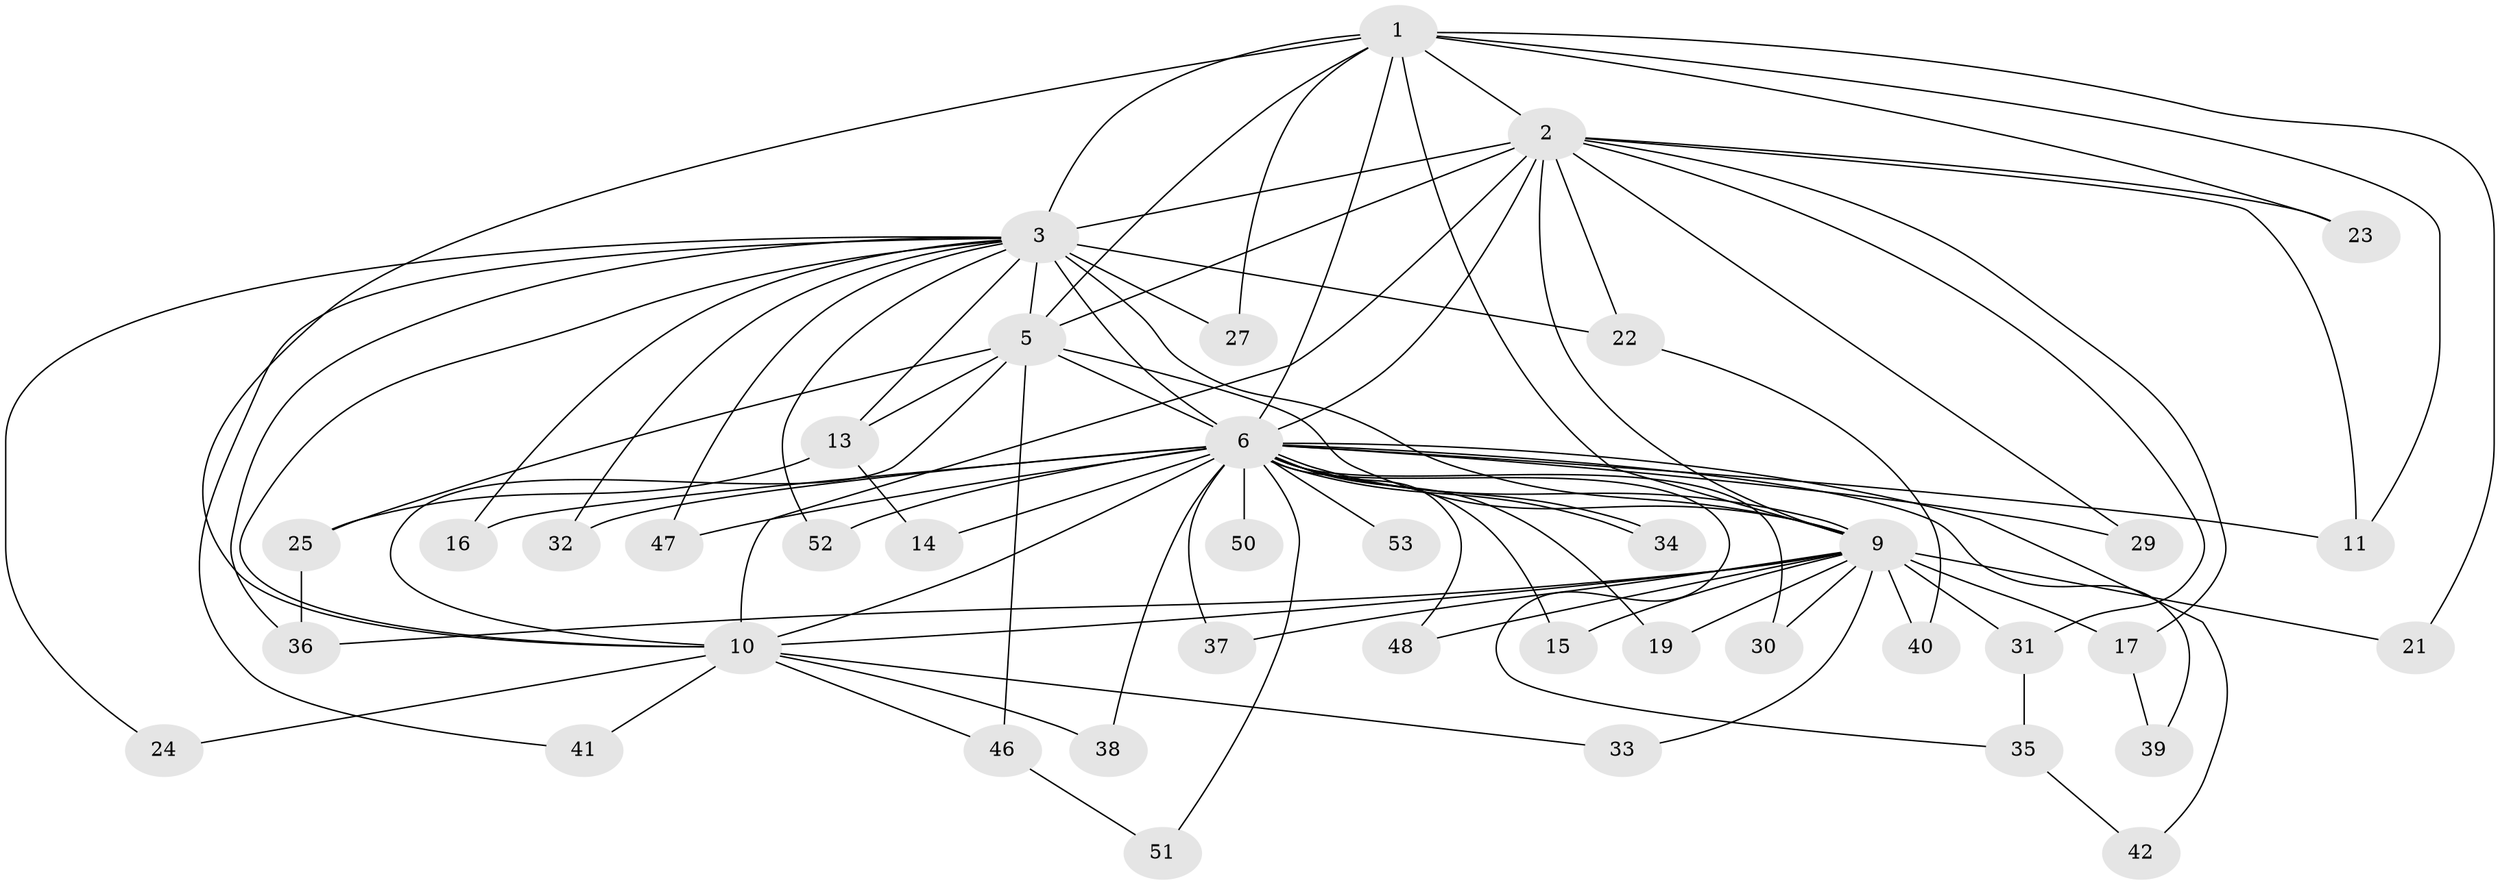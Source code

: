 // Generated by graph-tools (version 1.1) at 2025/23/03/03/25 07:23:38]
// undirected, 41 vertices, 89 edges
graph export_dot {
graph [start="1"]
  node [color=gray90,style=filled];
  1 [super="+12"];
  2 [super="+4"];
  3 [super="+7"];
  5 [super="+43"];
  6 [super="+8"];
  9 [super="+54"];
  10 [super="+18"];
  11 [super="+26"];
  13 [super="+20"];
  14;
  15;
  16;
  17 [super="+45"];
  19;
  21;
  22 [super="+28"];
  23 [super="+44"];
  24;
  25;
  27;
  29;
  30;
  31;
  32;
  33;
  34;
  35;
  36 [super="+49"];
  37;
  38;
  39;
  40;
  41;
  42;
  46;
  47;
  48;
  50;
  51;
  52;
  53;
  1 -- 2 [weight=2];
  1 -- 3 [weight=2];
  1 -- 5;
  1 -- 6 [weight=2];
  1 -- 9 [weight=2];
  1 -- 10;
  1 -- 21;
  1 -- 23;
  1 -- 27;
  1 -- 11;
  2 -- 3 [weight=4];
  2 -- 5 [weight=2];
  2 -- 6 [weight=4];
  2 -- 9 [weight=2];
  2 -- 10 [weight=2];
  2 -- 17;
  2 -- 23 [weight=2];
  2 -- 29;
  2 -- 31;
  2 -- 11;
  2 -- 22;
  3 -- 5 [weight=3];
  3 -- 6 [weight=4];
  3 -- 9 [weight=2];
  3 -- 10 [weight=2];
  3 -- 13 [weight=2];
  3 -- 16;
  3 -- 27;
  3 -- 36;
  3 -- 41;
  3 -- 32;
  3 -- 47;
  3 -- 52;
  3 -- 22;
  3 -- 24;
  5 -- 6 [weight=2];
  5 -- 9;
  5 -- 10;
  5 -- 13;
  5 -- 25;
  5 -- 46;
  6 -- 9 [weight=2];
  6 -- 10 [weight=3];
  6 -- 15;
  6 -- 16;
  6 -- 32;
  6 -- 34;
  6 -- 34;
  6 -- 42;
  6 -- 47;
  6 -- 48;
  6 -- 50 [weight=2];
  6 -- 52;
  6 -- 11;
  6 -- 14;
  6 -- 19;
  6 -- 29;
  6 -- 30;
  6 -- 35;
  6 -- 37;
  6 -- 38;
  6 -- 39;
  6 -- 51;
  6 -- 53;
  9 -- 10;
  9 -- 15;
  9 -- 17 [weight=2];
  9 -- 19;
  9 -- 21;
  9 -- 30;
  9 -- 31;
  9 -- 33;
  9 -- 37;
  9 -- 40;
  9 -- 48;
  9 -- 36;
  10 -- 24;
  10 -- 33;
  10 -- 38;
  10 -- 41;
  10 -- 46;
  13 -- 14;
  13 -- 25;
  17 -- 39;
  22 -- 40;
  25 -- 36;
  31 -- 35;
  35 -- 42;
  46 -- 51;
}
